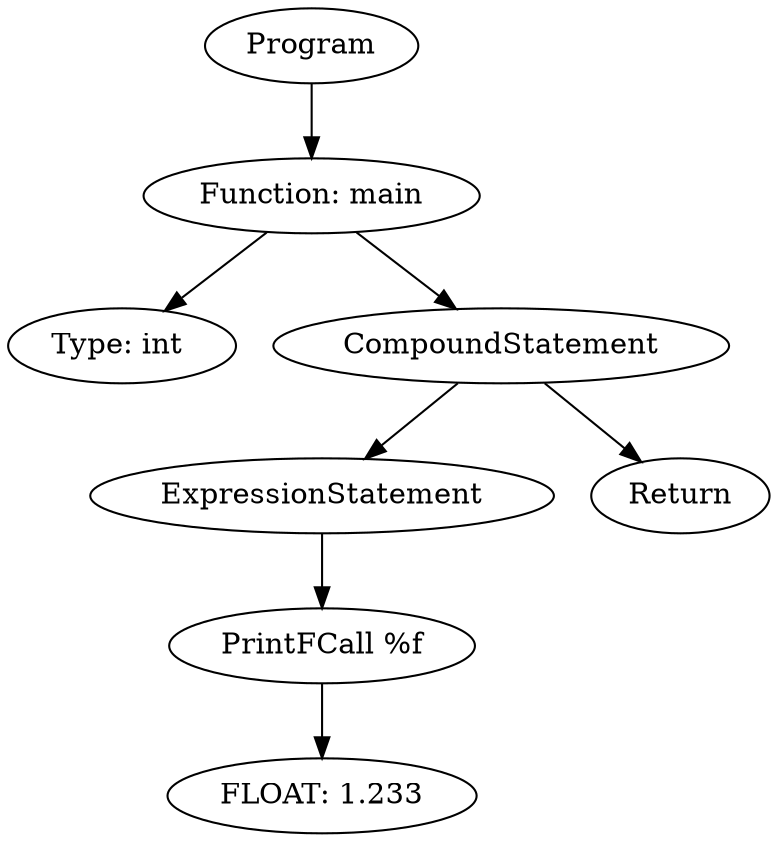 digraph ExpressionGraph {
4394365920 [label="Program"];
4394365920 -> 4394493488;
4394493488 [label="Function: main"];
4394493488 -> 4398353872;
4398353872 [label="Type: int "];
4394493488 -> 4398822848;
4398822848 [label="CompoundStatement"];
4398822848 -> 4401676016;
4401676016 [label="ExpressionStatement"];
4401676016 -> 4401674000;
4401674000 [label="PrintFCall %f"];
4401674000 -> 4401674336;
4401674336 [label="FLOAT: 1.233"];
4398822848 -> 4401672704;
4401672704 [label="Return"];
}
